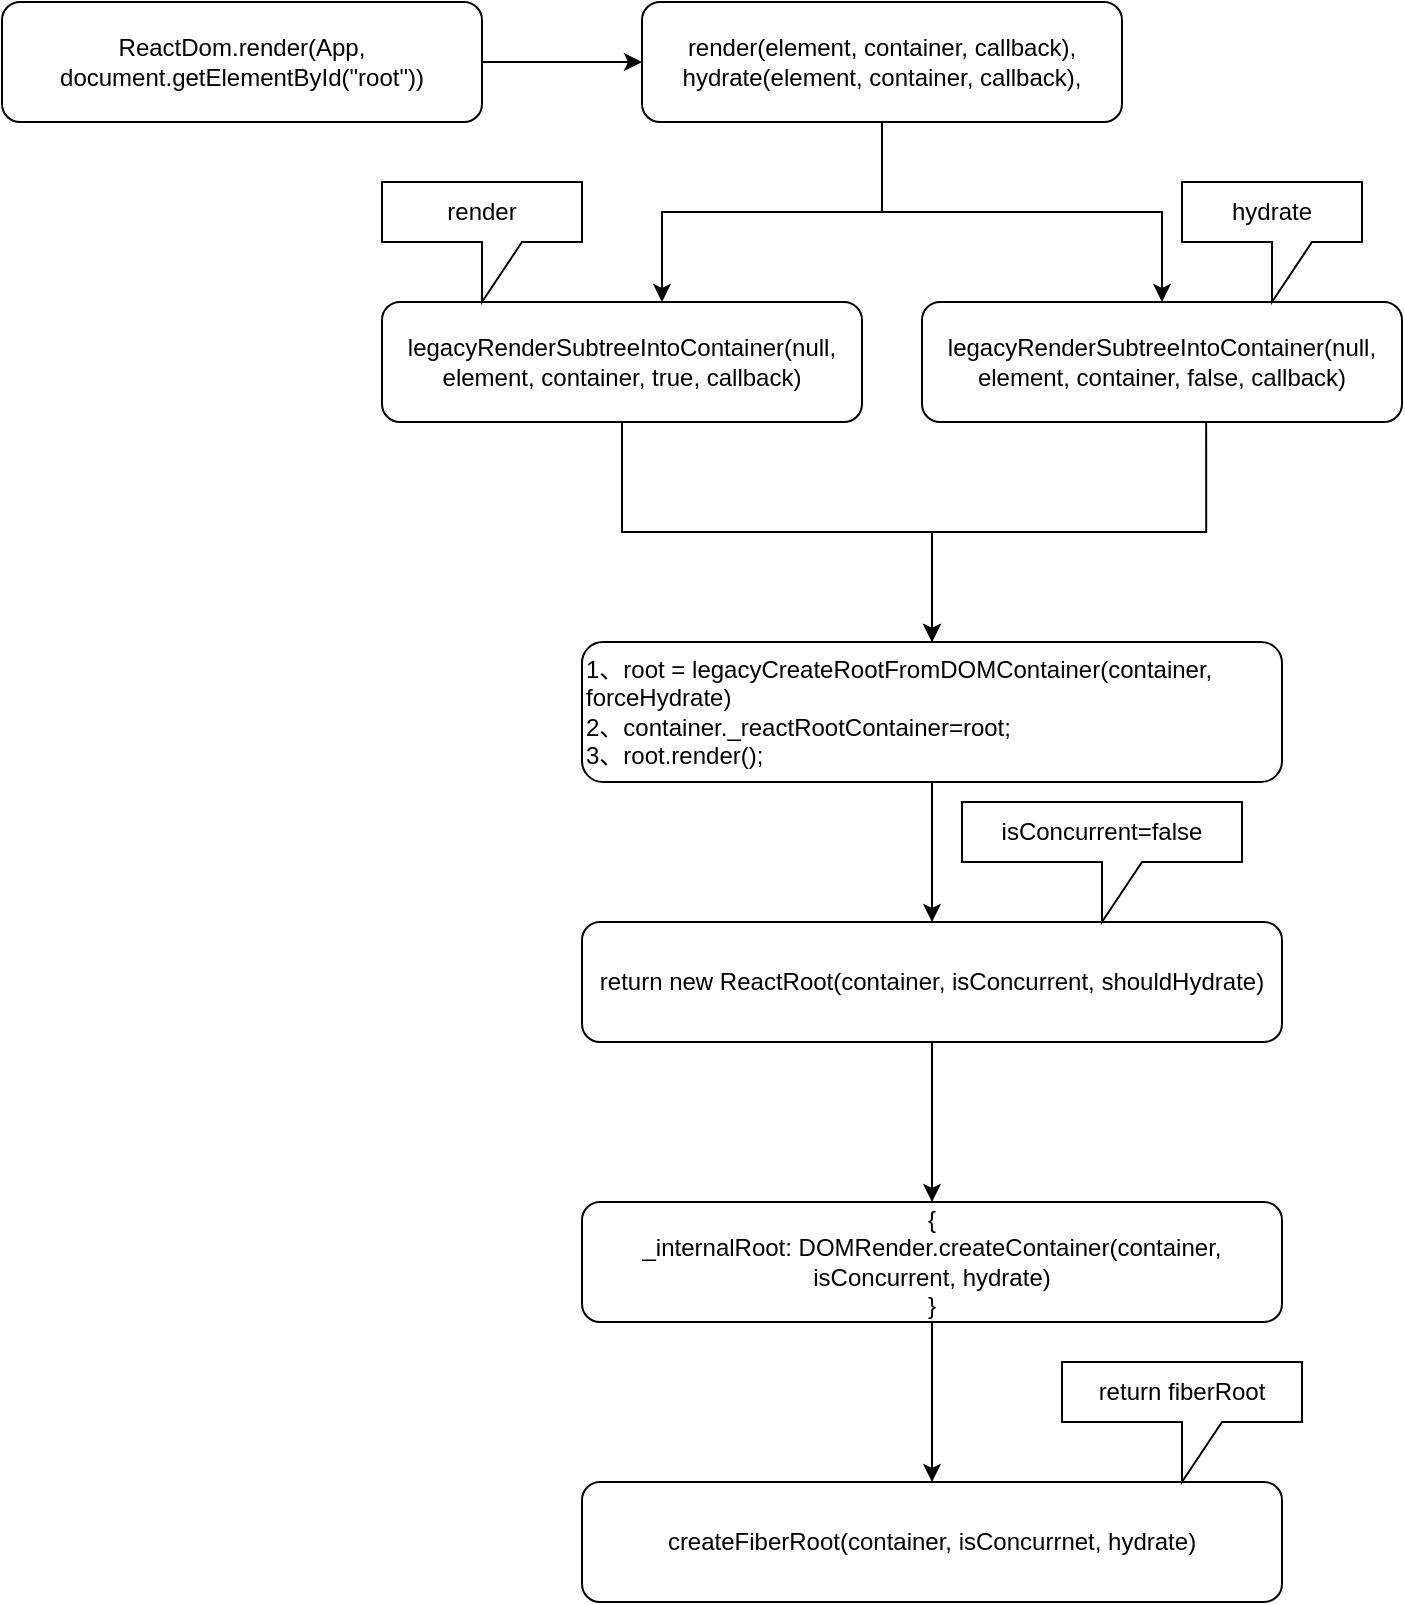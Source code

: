 <mxfile version="12.3.3" type="github" pages="1">
  <diagram id="Wt3J7NYyZq6BP8QyCItN" name="Page-1">
    <mxGraphModel dx="946" dy="536" grid="1" gridSize="10" guides="1" tooltips="1" connect="1" arrows="1" fold="1" page="1" pageScale="1" pageWidth="827" pageHeight="1169" math="0" shadow="0">
      <root>
        <mxCell id="0"/>
        <mxCell id="1" parent="0"/>
        <mxCell id="slxPLqcGu1tg5bBsfPHJ-3" value="" style="edgeStyle=orthogonalEdgeStyle;rounded=0;orthogonalLoop=1;jettySize=auto;html=1;" parent="1" source="slxPLqcGu1tg5bBsfPHJ-1" target="slxPLqcGu1tg5bBsfPHJ-2" edge="1">
          <mxGeometry relative="1" as="geometry"/>
        </mxCell>
        <mxCell id="slxPLqcGu1tg5bBsfPHJ-1" value="ReactDom.render(App, document.getElementById(&quot;root&quot;))" style="rounded=1;whiteSpace=wrap;html=1;" parent="1" vertex="1">
          <mxGeometry x="20" y="20" width="240" height="60" as="geometry"/>
        </mxCell>
        <mxCell id="slxPLqcGu1tg5bBsfPHJ-5" value="" style="edgeStyle=orthogonalEdgeStyle;rounded=0;orthogonalLoop=1;jettySize=auto;html=1;" parent="1" source="slxPLqcGu1tg5bBsfPHJ-2" target="slxPLqcGu1tg5bBsfPHJ-4" edge="1">
          <mxGeometry relative="1" as="geometry">
            <Array as="points">
              <mxPoint x="460" y="125"/>
              <mxPoint x="350" y="125"/>
            </Array>
          </mxGeometry>
        </mxCell>
        <mxCell id="slxPLqcGu1tg5bBsfPHJ-7" value="" style="edgeStyle=orthogonalEdgeStyle;rounded=0;orthogonalLoop=1;jettySize=auto;html=1;" parent="1" source="slxPLqcGu1tg5bBsfPHJ-2" target="slxPLqcGu1tg5bBsfPHJ-6" edge="1">
          <mxGeometry relative="1" as="geometry"/>
        </mxCell>
        <mxCell id="slxPLqcGu1tg5bBsfPHJ-2" value="render(element, container, callback),&lt;br&gt;hydrate(element, container, callback)," style="rounded=1;whiteSpace=wrap;html=1;" parent="1" vertex="1">
          <mxGeometry x="340" y="20" width="240" height="60" as="geometry"/>
        </mxCell>
        <mxCell id="slxPLqcGu1tg5bBsfPHJ-14" value="" style="edgeStyle=orthogonalEdgeStyle;rounded=0;orthogonalLoop=1;jettySize=auto;html=1;exitX=0.592;exitY=0.983;exitDx=0;exitDy=0;exitPerimeter=0;entryX=0.5;entryY=0;entryDx=0;entryDy=0;" parent="1" source="slxPLqcGu1tg5bBsfPHJ-6" target="slxPLqcGu1tg5bBsfPHJ-11" edge="1">
          <mxGeometry relative="1" as="geometry">
            <mxPoint x="470" y="330" as="targetPoint"/>
          </mxGeometry>
        </mxCell>
        <mxCell id="slxPLqcGu1tg5bBsfPHJ-6" value="&lt;span style=&quot;white-space: normal&quot;&gt;legacyRenderSubtreeIntoContainer(null, element, container, false, callback)&lt;/span&gt;" style="rounded=1;whiteSpace=wrap;html=1;" parent="1" vertex="1">
          <mxGeometry x="480" y="170" width="240" height="60" as="geometry"/>
        </mxCell>
        <mxCell id="slxPLqcGu1tg5bBsfPHJ-12" value="" style="edgeStyle=orthogonalEdgeStyle;rounded=0;orthogonalLoop=1;jettySize=auto;html=1;" parent="1" source="slxPLqcGu1tg5bBsfPHJ-4" target="slxPLqcGu1tg5bBsfPHJ-11" edge="1">
          <mxGeometry relative="1" as="geometry"/>
        </mxCell>
        <mxCell id="slxPLqcGu1tg5bBsfPHJ-4" value="legacyRenderSubtreeIntoContainer(null, element, container, true, callback)" style="rounded=1;whiteSpace=wrap;html=1;" parent="1" vertex="1">
          <mxGeometry x="210" y="170" width="240" height="60" as="geometry"/>
        </mxCell>
        <mxCell id="slxPLqcGu1tg5bBsfPHJ-18" value="" style="edgeStyle=orthogonalEdgeStyle;rounded=0;orthogonalLoop=1;jettySize=auto;html=1;" parent="1" source="slxPLqcGu1tg5bBsfPHJ-11" target="slxPLqcGu1tg5bBsfPHJ-17" edge="1">
          <mxGeometry relative="1" as="geometry"/>
        </mxCell>
        <mxCell id="slxPLqcGu1tg5bBsfPHJ-11" value="1、root = legacyCreateRootFromDOMContainer(container, forceHydrate)&lt;br&gt;2、container._reactRootContainer=root;&lt;br&gt;3、root.render();" style="rounded=1;whiteSpace=wrap;html=1;align=left;" parent="1" vertex="1">
          <mxGeometry x="310" y="340" width="350" height="70" as="geometry"/>
        </mxCell>
        <mxCell id="slxPLqcGu1tg5bBsfPHJ-20" value="" style="edgeStyle=orthogonalEdgeStyle;rounded=0;orthogonalLoop=1;jettySize=auto;html=1;" parent="1" source="slxPLqcGu1tg5bBsfPHJ-17" target="slxPLqcGu1tg5bBsfPHJ-19" edge="1">
          <mxGeometry relative="1" as="geometry"/>
        </mxCell>
        <mxCell id="slxPLqcGu1tg5bBsfPHJ-17" value="return new ReactRoot(container, isConcurrent, shouldHydrate)" style="rounded=1;whiteSpace=wrap;html=1;" parent="1" vertex="1">
          <mxGeometry x="310" y="480" width="350" height="60" as="geometry"/>
        </mxCell>
        <mxCell id="slxPLqcGu1tg5bBsfPHJ-22" value="" style="edgeStyle=orthogonalEdgeStyle;rounded=0;orthogonalLoop=1;jettySize=auto;html=1;" parent="1" source="slxPLqcGu1tg5bBsfPHJ-19" target="slxPLqcGu1tg5bBsfPHJ-21" edge="1">
          <mxGeometry relative="1" as="geometry"/>
        </mxCell>
        <mxCell id="slxPLqcGu1tg5bBsfPHJ-19" value="{&lt;br&gt;_internalRoot: DOMRender.createContainer(container, isConcurrent, hydrate)&lt;br&gt;}" style="rounded=1;whiteSpace=wrap;html=1;" parent="1" vertex="1">
          <mxGeometry x="310" y="620" width="350" height="60" as="geometry"/>
        </mxCell>
        <mxCell id="slxPLqcGu1tg5bBsfPHJ-21" value="createFiberRoot(container, isConcurrnet, hydrate)" style="rounded=1;whiteSpace=wrap;html=1;" parent="1" vertex="1">
          <mxGeometry x="310" y="760" width="350" height="60" as="geometry"/>
        </mxCell>
        <mxCell id="slxPLqcGu1tg5bBsfPHJ-9" value="render" style="shape=callout;whiteSpace=wrap;html=1;perimeter=calloutPerimeter;" parent="1" vertex="1">
          <mxGeometry x="210" y="110" width="100" height="60" as="geometry"/>
        </mxCell>
        <mxCell id="slxPLqcGu1tg5bBsfPHJ-10" value="hydrate" style="shape=callout;whiteSpace=wrap;html=1;perimeter=calloutPerimeter;" parent="1" vertex="1">
          <mxGeometry x="610" y="110" width="90" height="60" as="geometry"/>
        </mxCell>
        <mxCell id="slxPLqcGu1tg5bBsfPHJ-23" value="isConcurrent=false" style="shape=callout;whiteSpace=wrap;html=1;perimeter=calloutPerimeter;" parent="1" vertex="1">
          <mxGeometry x="500" y="420" width="140" height="60" as="geometry"/>
        </mxCell>
        <mxCell id="slxPLqcGu1tg5bBsfPHJ-26" value="return fiberRoot" style="shape=callout;whiteSpace=wrap;html=1;perimeter=calloutPerimeter;" parent="1" vertex="1">
          <mxGeometry x="550" y="700" width="120" height="60" as="geometry"/>
        </mxCell>
      </root>
    </mxGraphModel>
  </diagram>
</mxfile>
